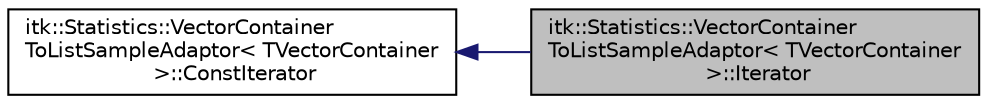 digraph "itk::Statistics::VectorContainerToListSampleAdaptor&lt; TVectorContainer &gt;::Iterator"
{
 // LATEX_PDF_SIZE
  edge [fontname="Helvetica",fontsize="10",labelfontname="Helvetica",labelfontsize="10"];
  node [fontname="Helvetica",fontsize="10",shape=record];
  rankdir="LR";
  Node1 [label="itk::Statistics::VectorContainer\lToListSampleAdaptor\< TVectorContainer\l \>::Iterator",height=0.2,width=0.4,color="black", fillcolor="grey75", style="filled", fontcolor="black",tooltip=" "];
  Node2 -> Node1 [dir="back",color="midnightblue",fontsize="10",style="solid",fontname="Helvetica"];
  Node2 [label="itk::Statistics::VectorContainer\lToListSampleAdaptor\< TVectorContainer\l \>::ConstIterator",height=0.2,width=0.4,color="black", fillcolor="white", style="filled",URL="$classitk_1_1Statistics_1_1VectorContainerToListSampleAdaptor_1_1ConstIterator.html",tooltip=" "];
}
